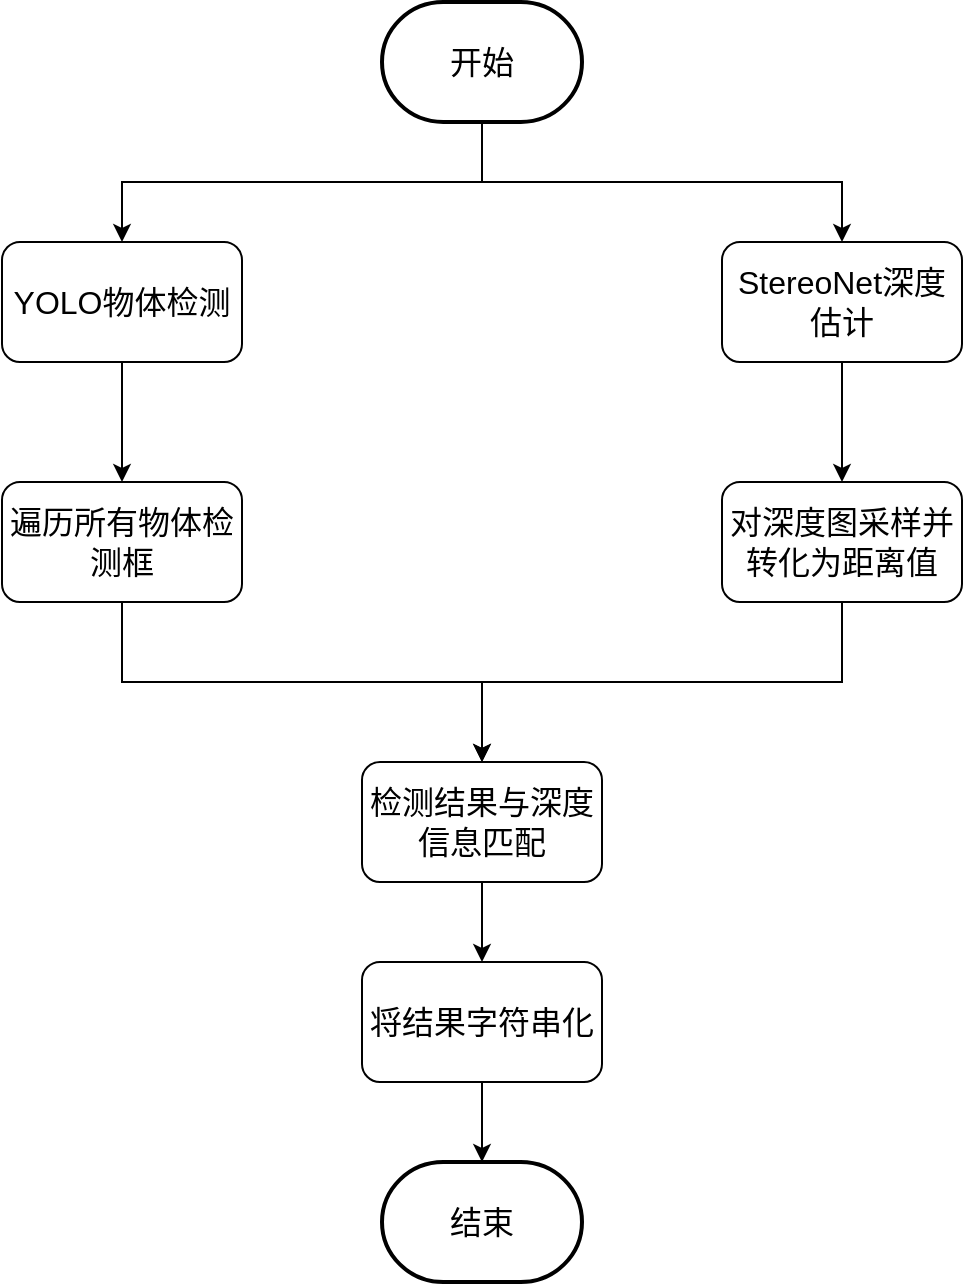 <mxfile version="21.0.2" type="github">
  <diagram name="第 1 页" id="VVICv3MEbFnPDp1ta3be">
    <mxGraphModel dx="2017" dy="1124" grid="1" gridSize="10" guides="1" tooltips="1" connect="1" arrows="1" fold="1" page="1" pageScale="1" pageWidth="827" pageHeight="1169" math="0" shadow="0">
      <root>
        <mxCell id="0" />
        <mxCell id="1" parent="0" />
        <mxCell id="kI2FuoinJwH_u-P8z39m-5" style="edgeStyle=orthogonalEdgeStyle;rounded=0;orthogonalLoop=1;jettySize=auto;html=1;exitX=0.5;exitY=1;exitDx=0;exitDy=0;exitPerimeter=0;entryX=0.5;entryY=0;entryDx=0;entryDy=0;fontSize=16;" edge="1" parent="1" source="kI2FuoinJwH_u-P8z39m-1" target="kI2FuoinJwH_u-P8z39m-3">
          <mxGeometry relative="1" as="geometry" />
        </mxCell>
        <mxCell id="kI2FuoinJwH_u-P8z39m-6" style="edgeStyle=orthogonalEdgeStyle;rounded=0;orthogonalLoop=1;jettySize=auto;html=1;entryX=0.5;entryY=0;entryDx=0;entryDy=0;fontSize=16;" edge="1" parent="1" source="kI2FuoinJwH_u-P8z39m-1" target="kI2FuoinJwH_u-P8z39m-4">
          <mxGeometry relative="1" as="geometry">
            <Array as="points">
              <mxPoint x="400" y="130" />
              <mxPoint x="580" y="130" />
            </Array>
          </mxGeometry>
        </mxCell>
        <mxCell id="kI2FuoinJwH_u-P8z39m-1" value="开始" style="strokeWidth=2;html=1;shape=mxgraph.flowchart.terminator;whiteSpace=wrap;fontSize=16;" vertex="1" parent="1">
          <mxGeometry x="350" y="40" width="100" height="60" as="geometry" />
        </mxCell>
        <mxCell id="kI2FuoinJwH_u-P8z39m-2" value="结束" style="strokeWidth=2;html=1;shape=mxgraph.flowchart.terminator;whiteSpace=wrap;fontSize=16;" vertex="1" parent="1">
          <mxGeometry x="350" y="620" width="100" height="60" as="geometry" />
        </mxCell>
        <mxCell id="kI2FuoinJwH_u-P8z39m-11" style="edgeStyle=orthogonalEdgeStyle;rounded=0;orthogonalLoop=1;jettySize=auto;html=1;entryX=0.5;entryY=0;entryDx=0;entryDy=0;fontSize=16;" edge="1" parent="1" source="kI2FuoinJwH_u-P8z39m-3" target="kI2FuoinJwH_u-P8z39m-7">
          <mxGeometry relative="1" as="geometry" />
        </mxCell>
        <mxCell id="kI2FuoinJwH_u-P8z39m-3" value="YOLO物体检测" style="rounded=1;whiteSpace=wrap;html=1;fontSize=16;" vertex="1" parent="1">
          <mxGeometry x="160" y="160" width="120" height="60" as="geometry" />
        </mxCell>
        <mxCell id="kI2FuoinJwH_u-P8z39m-12" style="edgeStyle=orthogonalEdgeStyle;rounded=0;orthogonalLoop=1;jettySize=auto;html=1;entryX=0.5;entryY=0;entryDx=0;entryDy=0;fontSize=16;" edge="1" parent="1" source="kI2FuoinJwH_u-P8z39m-4" target="kI2FuoinJwH_u-P8z39m-8">
          <mxGeometry relative="1" as="geometry" />
        </mxCell>
        <mxCell id="kI2FuoinJwH_u-P8z39m-4" value="StereoNet深度估计" style="rounded=1;whiteSpace=wrap;html=1;fontSize=16;" vertex="1" parent="1">
          <mxGeometry x="520" y="160" width="120" height="60" as="geometry" />
        </mxCell>
        <mxCell id="kI2FuoinJwH_u-P8z39m-15" style="edgeStyle=orthogonalEdgeStyle;rounded=0;orthogonalLoop=1;jettySize=auto;html=1;entryX=0.5;entryY=0;entryDx=0;entryDy=0;fontSize=16;" edge="1" parent="1" source="kI2FuoinJwH_u-P8z39m-7" target="kI2FuoinJwH_u-P8z39m-9">
          <mxGeometry relative="1" as="geometry">
            <Array as="points">
              <mxPoint x="220" y="380" />
              <mxPoint x="400" y="380" />
            </Array>
          </mxGeometry>
        </mxCell>
        <mxCell id="kI2FuoinJwH_u-P8z39m-7" value="遍历所有物体检测框" style="rounded=1;whiteSpace=wrap;html=1;fontSize=16;" vertex="1" parent="1">
          <mxGeometry x="160" y="280" width="120" height="60" as="geometry" />
        </mxCell>
        <mxCell id="kI2FuoinJwH_u-P8z39m-16" style="edgeStyle=orthogonalEdgeStyle;rounded=0;orthogonalLoop=1;jettySize=auto;html=1;fontSize=16;" edge="1" parent="1" source="kI2FuoinJwH_u-P8z39m-8">
          <mxGeometry relative="1" as="geometry">
            <mxPoint x="400" y="420" as="targetPoint" />
            <Array as="points">
              <mxPoint x="580" y="380" />
              <mxPoint x="400" y="380" />
            </Array>
          </mxGeometry>
        </mxCell>
        <mxCell id="kI2FuoinJwH_u-P8z39m-8" value="对深度图采样并转化为距离值" style="rounded=1;whiteSpace=wrap;html=1;fontSize=16;" vertex="1" parent="1">
          <mxGeometry x="520" y="280" width="120" height="60" as="geometry" />
        </mxCell>
        <mxCell id="kI2FuoinJwH_u-P8z39m-17" style="edgeStyle=orthogonalEdgeStyle;rounded=0;orthogonalLoop=1;jettySize=auto;html=1;entryX=0.5;entryY=0;entryDx=0;entryDy=0;fontSize=16;" edge="1" parent="1" source="kI2FuoinJwH_u-P8z39m-9" target="kI2FuoinJwH_u-P8z39m-10">
          <mxGeometry relative="1" as="geometry" />
        </mxCell>
        <mxCell id="kI2FuoinJwH_u-P8z39m-9" value="检测结果与深度信息匹配" style="rounded=1;whiteSpace=wrap;html=1;fontSize=16;" vertex="1" parent="1">
          <mxGeometry x="340" y="420" width="120" height="60" as="geometry" />
        </mxCell>
        <mxCell id="kI2FuoinJwH_u-P8z39m-18" style="edgeStyle=orthogonalEdgeStyle;rounded=0;orthogonalLoop=1;jettySize=auto;html=1;entryX=0.5;entryY=0;entryDx=0;entryDy=0;entryPerimeter=0;fontSize=16;" edge="1" parent="1" source="kI2FuoinJwH_u-P8z39m-10" target="kI2FuoinJwH_u-P8z39m-2">
          <mxGeometry relative="1" as="geometry" />
        </mxCell>
        <mxCell id="kI2FuoinJwH_u-P8z39m-10" value="将结果字符串化" style="rounded=1;whiteSpace=wrap;html=1;fontSize=16;" vertex="1" parent="1">
          <mxGeometry x="340" y="520" width="120" height="60" as="geometry" />
        </mxCell>
      </root>
    </mxGraphModel>
  </diagram>
</mxfile>
